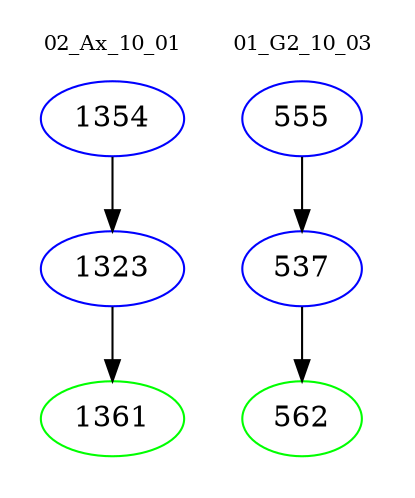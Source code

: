 digraph{
subgraph cluster_0 {
color = white
label = "02_Ax_10_01";
fontsize=10;
T0_1354 [label="1354", color="blue"]
T0_1354 -> T0_1323 [color="black"]
T0_1323 [label="1323", color="blue"]
T0_1323 -> T0_1361 [color="black"]
T0_1361 [label="1361", color="green"]
}
subgraph cluster_1 {
color = white
label = "01_G2_10_03";
fontsize=10;
T1_555 [label="555", color="blue"]
T1_555 -> T1_537 [color="black"]
T1_537 [label="537", color="blue"]
T1_537 -> T1_562 [color="black"]
T1_562 [label="562", color="green"]
}
}
